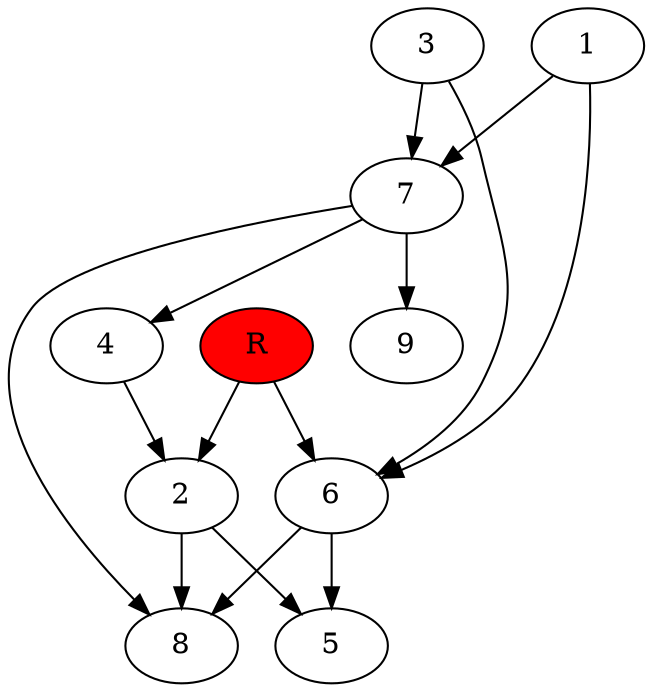 digraph prb42550 {
	1
	2
	3
	4
	5
	6
	7
	8
	R [fillcolor="#ff0000" style=filled]
	1 -> 6
	1 -> 7
	2 -> 5
	2 -> 8
	3 -> 6
	3 -> 7
	4 -> 2
	6 -> 5
	6 -> 8
	7 -> 4
	7 -> 8
	7 -> 9
	R -> 2
	R -> 6
}
